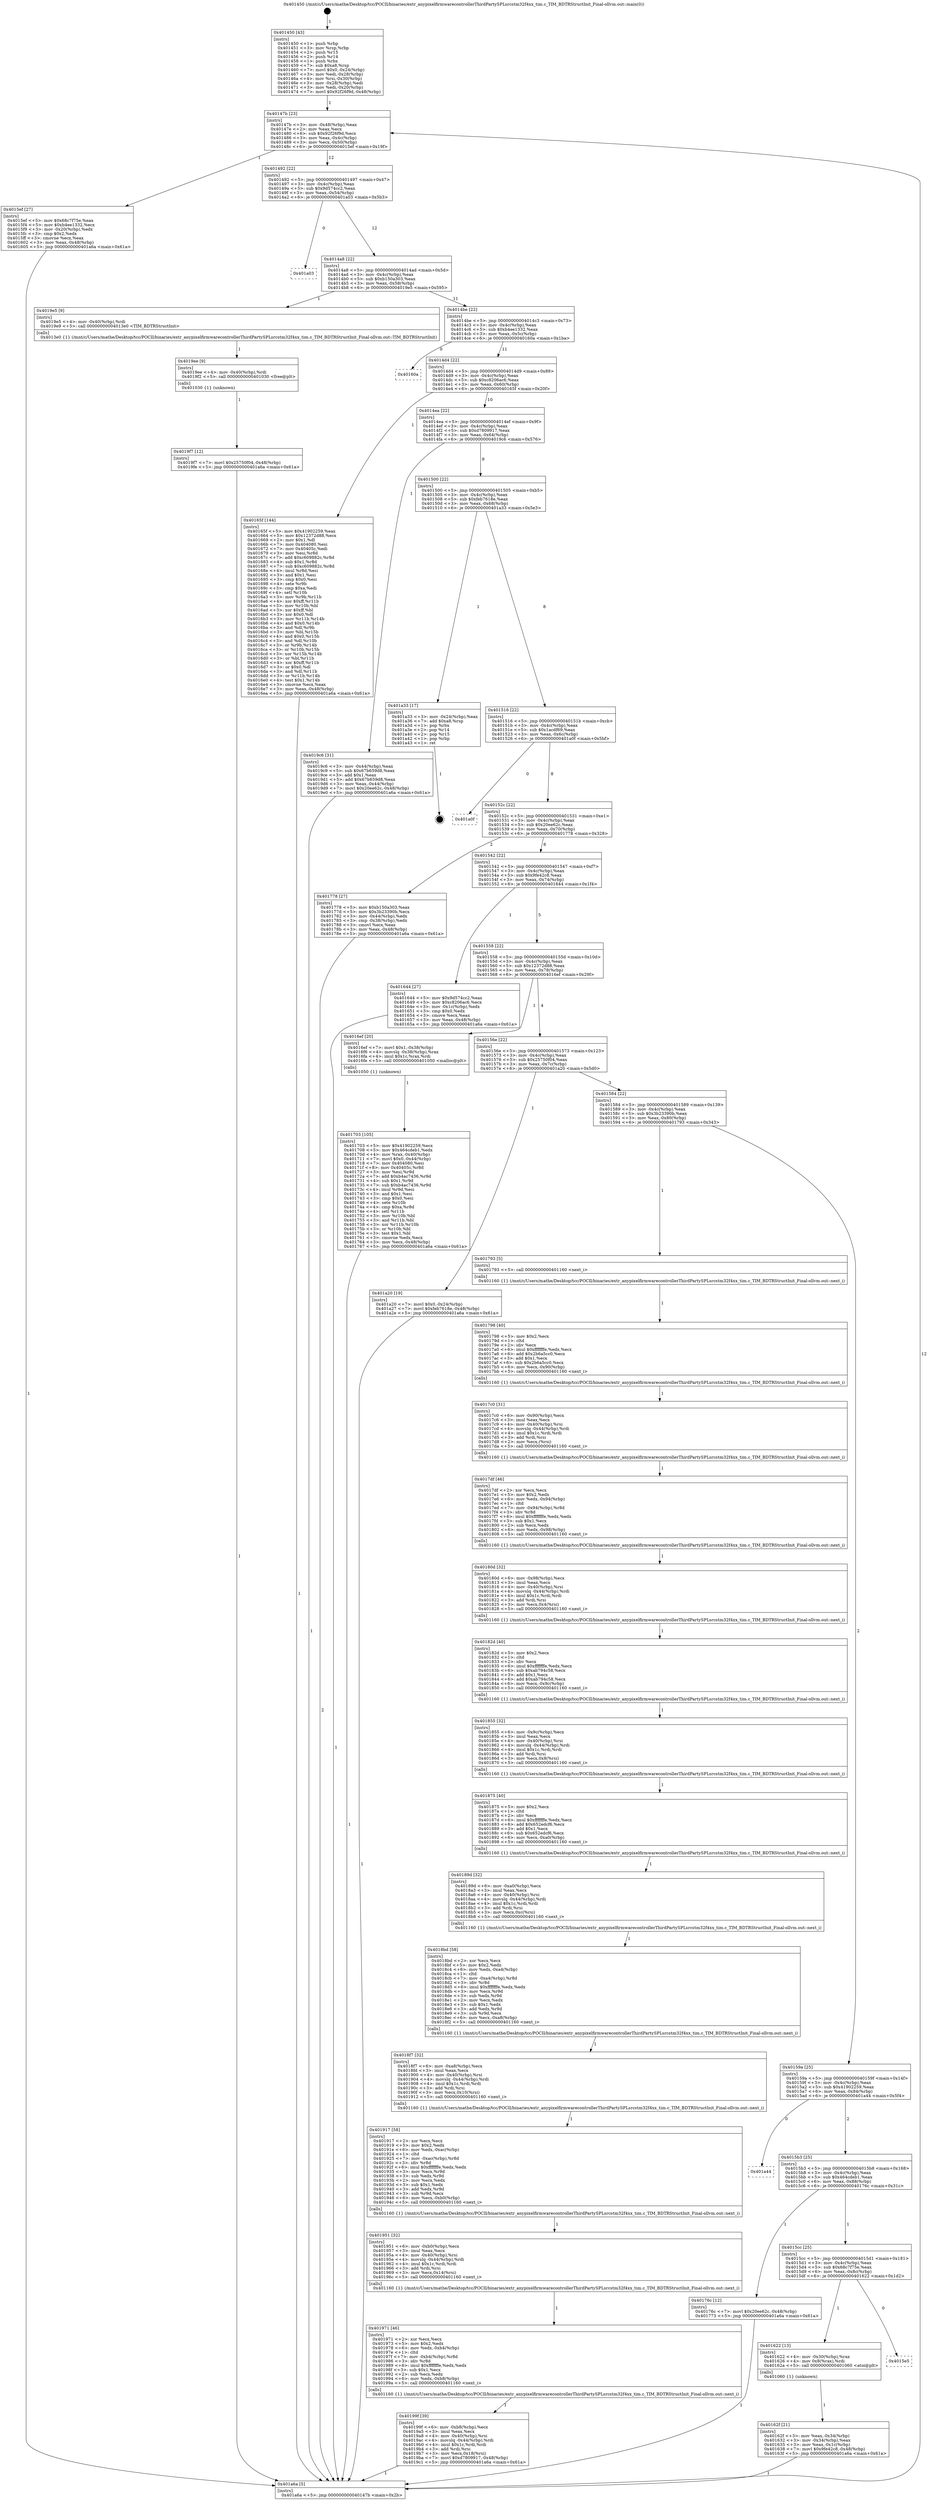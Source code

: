 digraph "0x401450" {
  label = "0x401450 (/mnt/c/Users/mathe/Desktop/tcc/POCII/binaries/extr_anypixelfirmwarecontrollerThirdPartySPLsrcstm32f4xx_tim.c_TIM_BDTRStructInit_Final-ollvm.out::main(0))"
  labelloc = "t"
  node[shape=record]

  Entry [label="",width=0.3,height=0.3,shape=circle,fillcolor=black,style=filled]
  "0x40147b" [label="{
     0x40147b [23]\l
     | [instrs]\l
     &nbsp;&nbsp;0x40147b \<+3\>: mov -0x48(%rbp),%eax\l
     &nbsp;&nbsp;0x40147e \<+2\>: mov %eax,%ecx\l
     &nbsp;&nbsp;0x401480 \<+6\>: sub $0x92f26f9d,%ecx\l
     &nbsp;&nbsp;0x401486 \<+3\>: mov %eax,-0x4c(%rbp)\l
     &nbsp;&nbsp;0x401489 \<+3\>: mov %ecx,-0x50(%rbp)\l
     &nbsp;&nbsp;0x40148c \<+6\>: je 00000000004015ef \<main+0x19f\>\l
  }"]
  "0x4015ef" [label="{
     0x4015ef [27]\l
     | [instrs]\l
     &nbsp;&nbsp;0x4015ef \<+5\>: mov $0x68c7f75e,%eax\l
     &nbsp;&nbsp;0x4015f4 \<+5\>: mov $0xb4ee1332,%ecx\l
     &nbsp;&nbsp;0x4015f9 \<+3\>: mov -0x20(%rbp),%edx\l
     &nbsp;&nbsp;0x4015fc \<+3\>: cmp $0x2,%edx\l
     &nbsp;&nbsp;0x4015ff \<+3\>: cmovne %ecx,%eax\l
     &nbsp;&nbsp;0x401602 \<+3\>: mov %eax,-0x48(%rbp)\l
     &nbsp;&nbsp;0x401605 \<+5\>: jmp 0000000000401a6a \<main+0x61a\>\l
  }"]
  "0x401492" [label="{
     0x401492 [22]\l
     | [instrs]\l
     &nbsp;&nbsp;0x401492 \<+5\>: jmp 0000000000401497 \<main+0x47\>\l
     &nbsp;&nbsp;0x401497 \<+3\>: mov -0x4c(%rbp),%eax\l
     &nbsp;&nbsp;0x40149a \<+5\>: sub $0x9d574cc2,%eax\l
     &nbsp;&nbsp;0x40149f \<+3\>: mov %eax,-0x54(%rbp)\l
     &nbsp;&nbsp;0x4014a2 \<+6\>: je 0000000000401a03 \<main+0x5b3\>\l
  }"]
  "0x401a6a" [label="{
     0x401a6a [5]\l
     | [instrs]\l
     &nbsp;&nbsp;0x401a6a \<+5\>: jmp 000000000040147b \<main+0x2b\>\l
  }"]
  "0x401450" [label="{
     0x401450 [43]\l
     | [instrs]\l
     &nbsp;&nbsp;0x401450 \<+1\>: push %rbp\l
     &nbsp;&nbsp;0x401451 \<+3\>: mov %rsp,%rbp\l
     &nbsp;&nbsp;0x401454 \<+2\>: push %r15\l
     &nbsp;&nbsp;0x401456 \<+2\>: push %r14\l
     &nbsp;&nbsp;0x401458 \<+1\>: push %rbx\l
     &nbsp;&nbsp;0x401459 \<+7\>: sub $0xa8,%rsp\l
     &nbsp;&nbsp;0x401460 \<+7\>: movl $0x0,-0x24(%rbp)\l
     &nbsp;&nbsp;0x401467 \<+3\>: mov %edi,-0x28(%rbp)\l
     &nbsp;&nbsp;0x40146a \<+4\>: mov %rsi,-0x30(%rbp)\l
     &nbsp;&nbsp;0x40146e \<+3\>: mov -0x28(%rbp),%edi\l
     &nbsp;&nbsp;0x401471 \<+3\>: mov %edi,-0x20(%rbp)\l
     &nbsp;&nbsp;0x401474 \<+7\>: movl $0x92f26f9d,-0x48(%rbp)\l
  }"]
  Exit [label="",width=0.3,height=0.3,shape=circle,fillcolor=black,style=filled,peripheries=2]
  "0x401a03" [label="{
     0x401a03\l
  }", style=dashed]
  "0x4014a8" [label="{
     0x4014a8 [22]\l
     | [instrs]\l
     &nbsp;&nbsp;0x4014a8 \<+5\>: jmp 00000000004014ad \<main+0x5d\>\l
     &nbsp;&nbsp;0x4014ad \<+3\>: mov -0x4c(%rbp),%eax\l
     &nbsp;&nbsp;0x4014b0 \<+5\>: sub $0xb150a303,%eax\l
     &nbsp;&nbsp;0x4014b5 \<+3\>: mov %eax,-0x58(%rbp)\l
     &nbsp;&nbsp;0x4014b8 \<+6\>: je 00000000004019e5 \<main+0x595\>\l
  }"]
  "0x4019f7" [label="{
     0x4019f7 [12]\l
     | [instrs]\l
     &nbsp;&nbsp;0x4019f7 \<+7\>: movl $0x25750f04,-0x48(%rbp)\l
     &nbsp;&nbsp;0x4019fe \<+5\>: jmp 0000000000401a6a \<main+0x61a\>\l
  }"]
  "0x4019e5" [label="{
     0x4019e5 [9]\l
     | [instrs]\l
     &nbsp;&nbsp;0x4019e5 \<+4\>: mov -0x40(%rbp),%rdi\l
     &nbsp;&nbsp;0x4019e9 \<+5\>: call 00000000004013e0 \<TIM_BDTRStructInit\>\l
     | [calls]\l
     &nbsp;&nbsp;0x4013e0 \{1\} (/mnt/c/Users/mathe/Desktop/tcc/POCII/binaries/extr_anypixelfirmwarecontrollerThirdPartySPLsrcstm32f4xx_tim.c_TIM_BDTRStructInit_Final-ollvm.out::TIM_BDTRStructInit)\l
  }"]
  "0x4014be" [label="{
     0x4014be [22]\l
     | [instrs]\l
     &nbsp;&nbsp;0x4014be \<+5\>: jmp 00000000004014c3 \<main+0x73\>\l
     &nbsp;&nbsp;0x4014c3 \<+3\>: mov -0x4c(%rbp),%eax\l
     &nbsp;&nbsp;0x4014c6 \<+5\>: sub $0xb4ee1332,%eax\l
     &nbsp;&nbsp;0x4014cb \<+3\>: mov %eax,-0x5c(%rbp)\l
     &nbsp;&nbsp;0x4014ce \<+6\>: je 000000000040160a \<main+0x1ba\>\l
  }"]
  "0x4019ee" [label="{
     0x4019ee [9]\l
     | [instrs]\l
     &nbsp;&nbsp;0x4019ee \<+4\>: mov -0x40(%rbp),%rdi\l
     &nbsp;&nbsp;0x4019f2 \<+5\>: call 0000000000401030 \<free@plt\>\l
     | [calls]\l
     &nbsp;&nbsp;0x401030 \{1\} (unknown)\l
  }"]
  "0x40160a" [label="{
     0x40160a\l
  }", style=dashed]
  "0x4014d4" [label="{
     0x4014d4 [22]\l
     | [instrs]\l
     &nbsp;&nbsp;0x4014d4 \<+5\>: jmp 00000000004014d9 \<main+0x89\>\l
     &nbsp;&nbsp;0x4014d9 \<+3\>: mov -0x4c(%rbp),%eax\l
     &nbsp;&nbsp;0x4014dc \<+5\>: sub $0xc8206ac6,%eax\l
     &nbsp;&nbsp;0x4014e1 \<+3\>: mov %eax,-0x60(%rbp)\l
     &nbsp;&nbsp;0x4014e4 \<+6\>: je 000000000040165f \<main+0x20f\>\l
  }"]
  "0x40199f" [label="{
     0x40199f [39]\l
     | [instrs]\l
     &nbsp;&nbsp;0x40199f \<+6\>: mov -0xb8(%rbp),%ecx\l
     &nbsp;&nbsp;0x4019a5 \<+3\>: imul %eax,%ecx\l
     &nbsp;&nbsp;0x4019a8 \<+4\>: mov -0x40(%rbp),%rsi\l
     &nbsp;&nbsp;0x4019ac \<+4\>: movslq -0x44(%rbp),%rdi\l
     &nbsp;&nbsp;0x4019b0 \<+4\>: imul $0x1c,%rdi,%rdi\l
     &nbsp;&nbsp;0x4019b4 \<+3\>: add %rdi,%rsi\l
     &nbsp;&nbsp;0x4019b7 \<+3\>: mov %ecx,0x18(%rsi)\l
     &nbsp;&nbsp;0x4019ba \<+7\>: movl $0xd7809917,-0x48(%rbp)\l
     &nbsp;&nbsp;0x4019c1 \<+5\>: jmp 0000000000401a6a \<main+0x61a\>\l
  }"]
  "0x40165f" [label="{
     0x40165f [144]\l
     | [instrs]\l
     &nbsp;&nbsp;0x40165f \<+5\>: mov $0x41902259,%eax\l
     &nbsp;&nbsp;0x401664 \<+5\>: mov $0x12372d88,%ecx\l
     &nbsp;&nbsp;0x401669 \<+2\>: mov $0x1,%dl\l
     &nbsp;&nbsp;0x40166b \<+7\>: mov 0x404080,%esi\l
     &nbsp;&nbsp;0x401672 \<+7\>: mov 0x40405c,%edi\l
     &nbsp;&nbsp;0x401679 \<+3\>: mov %esi,%r8d\l
     &nbsp;&nbsp;0x40167c \<+7\>: add $0xc609882c,%r8d\l
     &nbsp;&nbsp;0x401683 \<+4\>: sub $0x1,%r8d\l
     &nbsp;&nbsp;0x401687 \<+7\>: sub $0xc609882c,%r8d\l
     &nbsp;&nbsp;0x40168e \<+4\>: imul %r8d,%esi\l
     &nbsp;&nbsp;0x401692 \<+3\>: and $0x1,%esi\l
     &nbsp;&nbsp;0x401695 \<+3\>: cmp $0x0,%esi\l
     &nbsp;&nbsp;0x401698 \<+4\>: sete %r9b\l
     &nbsp;&nbsp;0x40169c \<+3\>: cmp $0xa,%edi\l
     &nbsp;&nbsp;0x40169f \<+4\>: setl %r10b\l
     &nbsp;&nbsp;0x4016a3 \<+3\>: mov %r9b,%r11b\l
     &nbsp;&nbsp;0x4016a6 \<+4\>: xor $0xff,%r11b\l
     &nbsp;&nbsp;0x4016aa \<+3\>: mov %r10b,%bl\l
     &nbsp;&nbsp;0x4016ad \<+3\>: xor $0xff,%bl\l
     &nbsp;&nbsp;0x4016b0 \<+3\>: xor $0x0,%dl\l
     &nbsp;&nbsp;0x4016b3 \<+3\>: mov %r11b,%r14b\l
     &nbsp;&nbsp;0x4016b6 \<+4\>: and $0x0,%r14b\l
     &nbsp;&nbsp;0x4016ba \<+3\>: and %dl,%r9b\l
     &nbsp;&nbsp;0x4016bd \<+3\>: mov %bl,%r15b\l
     &nbsp;&nbsp;0x4016c0 \<+4\>: and $0x0,%r15b\l
     &nbsp;&nbsp;0x4016c4 \<+3\>: and %dl,%r10b\l
     &nbsp;&nbsp;0x4016c7 \<+3\>: or %r9b,%r14b\l
     &nbsp;&nbsp;0x4016ca \<+3\>: or %r10b,%r15b\l
     &nbsp;&nbsp;0x4016cd \<+3\>: xor %r15b,%r14b\l
     &nbsp;&nbsp;0x4016d0 \<+3\>: or %bl,%r11b\l
     &nbsp;&nbsp;0x4016d3 \<+4\>: xor $0xff,%r11b\l
     &nbsp;&nbsp;0x4016d7 \<+3\>: or $0x0,%dl\l
     &nbsp;&nbsp;0x4016da \<+3\>: and %dl,%r11b\l
     &nbsp;&nbsp;0x4016dd \<+3\>: or %r11b,%r14b\l
     &nbsp;&nbsp;0x4016e0 \<+4\>: test $0x1,%r14b\l
     &nbsp;&nbsp;0x4016e4 \<+3\>: cmovne %ecx,%eax\l
     &nbsp;&nbsp;0x4016e7 \<+3\>: mov %eax,-0x48(%rbp)\l
     &nbsp;&nbsp;0x4016ea \<+5\>: jmp 0000000000401a6a \<main+0x61a\>\l
  }"]
  "0x4014ea" [label="{
     0x4014ea [22]\l
     | [instrs]\l
     &nbsp;&nbsp;0x4014ea \<+5\>: jmp 00000000004014ef \<main+0x9f\>\l
     &nbsp;&nbsp;0x4014ef \<+3\>: mov -0x4c(%rbp),%eax\l
     &nbsp;&nbsp;0x4014f2 \<+5\>: sub $0xd7809917,%eax\l
     &nbsp;&nbsp;0x4014f7 \<+3\>: mov %eax,-0x64(%rbp)\l
     &nbsp;&nbsp;0x4014fa \<+6\>: je 00000000004019c6 \<main+0x576\>\l
  }"]
  "0x401971" [label="{
     0x401971 [46]\l
     | [instrs]\l
     &nbsp;&nbsp;0x401971 \<+2\>: xor %ecx,%ecx\l
     &nbsp;&nbsp;0x401973 \<+5\>: mov $0x2,%edx\l
     &nbsp;&nbsp;0x401978 \<+6\>: mov %edx,-0xb4(%rbp)\l
     &nbsp;&nbsp;0x40197e \<+1\>: cltd\l
     &nbsp;&nbsp;0x40197f \<+7\>: mov -0xb4(%rbp),%r8d\l
     &nbsp;&nbsp;0x401986 \<+3\>: idiv %r8d\l
     &nbsp;&nbsp;0x401989 \<+6\>: imul $0xfffffffe,%edx,%edx\l
     &nbsp;&nbsp;0x40198f \<+3\>: sub $0x1,%ecx\l
     &nbsp;&nbsp;0x401992 \<+2\>: sub %ecx,%edx\l
     &nbsp;&nbsp;0x401994 \<+6\>: mov %edx,-0xb8(%rbp)\l
     &nbsp;&nbsp;0x40199a \<+5\>: call 0000000000401160 \<next_i\>\l
     | [calls]\l
     &nbsp;&nbsp;0x401160 \{1\} (/mnt/c/Users/mathe/Desktop/tcc/POCII/binaries/extr_anypixelfirmwarecontrollerThirdPartySPLsrcstm32f4xx_tim.c_TIM_BDTRStructInit_Final-ollvm.out::next_i)\l
  }"]
  "0x4019c6" [label="{
     0x4019c6 [31]\l
     | [instrs]\l
     &nbsp;&nbsp;0x4019c6 \<+3\>: mov -0x44(%rbp),%eax\l
     &nbsp;&nbsp;0x4019c9 \<+5\>: sub $0x67b659d8,%eax\l
     &nbsp;&nbsp;0x4019ce \<+3\>: add $0x1,%eax\l
     &nbsp;&nbsp;0x4019d1 \<+5\>: add $0x67b659d8,%eax\l
     &nbsp;&nbsp;0x4019d6 \<+3\>: mov %eax,-0x44(%rbp)\l
     &nbsp;&nbsp;0x4019d9 \<+7\>: movl $0x20ee62c,-0x48(%rbp)\l
     &nbsp;&nbsp;0x4019e0 \<+5\>: jmp 0000000000401a6a \<main+0x61a\>\l
  }"]
  "0x401500" [label="{
     0x401500 [22]\l
     | [instrs]\l
     &nbsp;&nbsp;0x401500 \<+5\>: jmp 0000000000401505 \<main+0xb5\>\l
     &nbsp;&nbsp;0x401505 \<+3\>: mov -0x4c(%rbp),%eax\l
     &nbsp;&nbsp;0x401508 \<+5\>: sub $0xfeb7618e,%eax\l
     &nbsp;&nbsp;0x40150d \<+3\>: mov %eax,-0x68(%rbp)\l
     &nbsp;&nbsp;0x401510 \<+6\>: je 0000000000401a33 \<main+0x5e3\>\l
  }"]
  "0x401951" [label="{
     0x401951 [32]\l
     | [instrs]\l
     &nbsp;&nbsp;0x401951 \<+6\>: mov -0xb0(%rbp),%ecx\l
     &nbsp;&nbsp;0x401957 \<+3\>: imul %eax,%ecx\l
     &nbsp;&nbsp;0x40195a \<+4\>: mov -0x40(%rbp),%rsi\l
     &nbsp;&nbsp;0x40195e \<+4\>: movslq -0x44(%rbp),%rdi\l
     &nbsp;&nbsp;0x401962 \<+4\>: imul $0x1c,%rdi,%rdi\l
     &nbsp;&nbsp;0x401966 \<+3\>: add %rdi,%rsi\l
     &nbsp;&nbsp;0x401969 \<+3\>: mov %ecx,0x14(%rsi)\l
     &nbsp;&nbsp;0x40196c \<+5\>: call 0000000000401160 \<next_i\>\l
     | [calls]\l
     &nbsp;&nbsp;0x401160 \{1\} (/mnt/c/Users/mathe/Desktop/tcc/POCII/binaries/extr_anypixelfirmwarecontrollerThirdPartySPLsrcstm32f4xx_tim.c_TIM_BDTRStructInit_Final-ollvm.out::next_i)\l
  }"]
  "0x401a33" [label="{
     0x401a33 [17]\l
     | [instrs]\l
     &nbsp;&nbsp;0x401a33 \<+3\>: mov -0x24(%rbp),%eax\l
     &nbsp;&nbsp;0x401a36 \<+7\>: add $0xa8,%rsp\l
     &nbsp;&nbsp;0x401a3d \<+1\>: pop %rbx\l
     &nbsp;&nbsp;0x401a3e \<+2\>: pop %r14\l
     &nbsp;&nbsp;0x401a40 \<+2\>: pop %r15\l
     &nbsp;&nbsp;0x401a42 \<+1\>: pop %rbp\l
     &nbsp;&nbsp;0x401a43 \<+1\>: ret\l
  }"]
  "0x401516" [label="{
     0x401516 [22]\l
     | [instrs]\l
     &nbsp;&nbsp;0x401516 \<+5\>: jmp 000000000040151b \<main+0xcb\>\l
     &nbsp;&nbsp;0x40151b \<+3\>: mov -0x4c(%rbp),%eax\l
     &nbsp;&nbsp;0x40151e \<+5\>: sub $0x1acdf69,%eax\l
     &nbsp;&nbsp;0x401523 \<+3\>: mov %eax,-0x6c(%rbp)\l
     &nbsp;&nbsp;0x401526 \<+6\>: je 0000000000401a0f \<main+0x5bf\>\l
  }"]
  "0x401917" [label="{
     0x401917 [58]\l
     | [instrs]\l
     &nbsp;&nbsp;0x401917 \<+2\>: xor %ecx,%ecx\l
     &nbsp;&nbsp;0x401919 \<+5\>: mov $0x2,%edx\l
     &nbsp;&nbsp;0x40191e \<+6\>: mov %edx,-0xac(%rbp)\l
     &nbsp;&nbsp;0x401924 \<+1\>: cltd\l
     &nbsp;&nbsp;0x401925 \<+7\>: mov -0xac(%rbp),%r8d\l
     &nbsp;&nbsp;0x40192c \<+3\>: idiv %r8d\l
     &nbsp;&nbsp;0x40192f \<+6\>: imul $0xfffffffe,%edx,%edx\l
     &nbsp;&nbsp;0x401935 \<+3\>: mov %ecx,%r9d\l
     &nbsp;&nbsp;0x401938 \<+3\>: sub %edx,%r9d\l
     &nbsp;&nbsp;0x40193b \<+2\>: mov %ecx,%edx\l
     &nbsp;&nbsp;0x40193d \<+3\>: sub $0x1,%edx\l
     &nbsp;&nbsp;0x401940 \<+3\>: add %edx,%r9d\l
     &nbsp;&nbsp;0x401943 \<+3\>: sub %r9d,%ecx\l
     &nbsp;&nbsp;0x401946 \<+6\>: mov %ecx,-0xb0(%rbp)\l
     &nbsp;&nbsp;0x40194c \<+5\>: call 0000000000401160 \<next_i\>\l
     | [calls]\l
     &nbsp;&nbsp;0x401160 \{1\} (/mnt/c/Users/mathe/Desktop/tcc/POCII/binaries/extr_anypixelfirmwarecontrollerThirdPartySPLsrcstm32f4xx_tim.c_TIM_BDTRStructInit_Final-ollvm.out::next_i)\l
  }"]
  "0x401a0f" [label="{
     0x401a0f\l
  }", style=dashed]
  "0x40152c" [label="{
     0x40152c [22]\l
     | [instrs]\l
     &nbsp;&nbsp;0x40152c \<+5\>: jmp 0000000000401531 \<main+0xe1\>\l
     &nbsp;&nbsp;0x401531 \<+3\>: mov -0x4c(%rbp),%eax\l
     &nbsp;&nbsp;0x401534 \<+5\>: sub $0x20ee62c,%eax\l
     &nbsp;&nbsp;0x401539 \<+3\>: mov %eax,-0x70(%rbp)\l
     &nbsp;&nbsp;0x40153c \<+6\>: je 0000000000401778 \<main+0x328\>\l
  }"]
  "0x4018f7" [label="{
     0x4018f7 [32]\l
     | [instrs]\l
     &nbsp;&nbsp;0x4018f7 \<+6\>: mov -0xa8(%rbp),%ecx\l
     &nbsp;&nbsp;0x4018fd \<+3\>: imul %eax,%ecx\l
     &nbsp;&nbsp;0x401900 \<+4\>: mov -0x40(%rbp),%rsi\l
     &nbsp;&nbsp;0x401904 \<+4\>: movslq -0x44(%rbp),%rdi\l
     &nbsp;&nbsp;0x401908 \<+4\>: imul $0x1c,%rdi,%rdi\l
     &nbsp;&nbsp;0x40190c \<+3\>: add %rdi,%rsi\l
     &nbsp;&nbsp;0x40190f \<+3\>: mov %ecx,0x10(%rsi)\l
     &nbsp;&nbsp;0x401912 \<+5\>: call 0000000000401160 \<next_i\>\l
     | [calls]\l
     &nbsp;&nbsp;0x401160 \{1\} (/mnt/c/Users/mathe/Desktop/tcc/POCII/binaries/extr_anypixelfirmwarecontrollerThirdPartySPLsrcstm32f4xx_tim.c_TIM_BDTRStructInit_Final-ollvm.out::next_i)\l
  }"]
  "0x401778" [label="{
     0x401778 [27]\l
     | [instrs]\l
     &nbsp;&nbsp;0x401778 \<+5\>: mov $0xb150a303,%eax\l
     &nbsp;&nbsp;0x40177d \<+5\>: mov $0x3b23390b,%ecx\l
     &nbsp;&nbsp;0x401782 \<+3\>: mov -0x44(%rbp),%edx\l
     &nbsp;&nbsp;0x401785 \<+3\>: cmp -0x38(%rbp),%edx\l
     &nbsp;&nbsp;0x401788 \<+3\>: cmovl %ecx,%eax\l
     &nbsp;&nbsp;0x40178b \<+3\>: mov %eax,-0x48(%rbp)\l
     &nbsp;&nbsp;0x40178e \<+5\>: jmp 0000000000401a6a \<main+0x61a\>\l
  }"]
  "0x401542" [label="{
     0x401542 [22]\l
     | [instrs]\l
     &nbsp;&nbsp;0x401542 \<+5\>: jmp 0000000000401547 \<main+0xf7\>\l
     &nbsp;&nbsp;0x401547 \<+3\>: mov -0x4c(%rbp),%eax\l
     &nbsp;&nbsp;0x40154a \<+5\>: sub $0x9fe42c8,%eax\l
     &nbsp;&nbsp;0x40154f \<+3\>: mov %eax,-0x74(%rbp)\l
     &nbsp;&nbsp;0x401552 \<+6\>: je 0000000000401644 \<main+0x1f4\>\l
  }"]
  "0x4018bd" [label="{
     0x4018bd [58]\l
     | [instrs]\l
     &nbsp;&nbsp;0x4018bd \<+2\>: xor %ecx,%ecx\l
     &nbsp;&nbsp;0x4018bf \<+5\>: mov $0x2,%edx\l
     &nbsp;&nbsp;0x4018c4 \<+6\>: mov %edx,-0xa4(%rbp)\l
     &nbsp;&nbsp;0x4018ca \<+1\>: cltd\l
     &nbsp;&nbsp;0x4018cb \<+7\>: mov -0xa4(%rbp),%r8d\l
     &nbsp;&nbsp;0x4018d2 \<+3\>: idiv %r8d\l
     &nbsp;&nbsp;0x4018d5 \<+6\>: imul $0xfffffffe,%edx,%edx\l
     &nbsp;&nbsp;0x4018db \<+3\>: mov %ecx,%r9d\l
     &nbsp;&nbsp;0x4018de \<+3\>: sub %edx,%r9d\l
     &nbsp;&nbsp;0x4018e1 \<+2\>: mov %ecx,%edx\l
     &nbsp;&nbsp;0x4018e3 \<+3\>: sub $0x1,%edx\l
     &nbsp;&nbsp;0x4018e6 \<+3\>: add %edx,%r9d\l
     &nbsp;&nbsp;0x4018e9 \<+3\>: sub %r9d,%ecx\l
     &nbsp;&nbsp;0x4018ec \<+6\>: mov %ecx,-0xa8(%rbp)\l
     &nbsp;&nbsp;0x4018f2 \<+5\>: call 0000000000401160 \<next_i\>\l
     | [calls]\l
     &nbsp;&nbsp;0x401160 \{1\} (/mnt/c/Users/mathe/Desktop/tcc/POCII/binaries/extr_anypixelfirmwarecontrollerThirdPartySPLsrcstm32f4xx_tim.c_TIM_BDTRStructInit_Final-ollvm.out::next_i)\l
  }"]
  "0x401644" [label="{
     0x401644 [27]\l
     | [instrs]\l
     &nbsp;&nbsp;0x401644 \<+5\>: mov $0x9d574cc2,%eax\l
     &nbsp;&nbsp;0x401649 \<+5\>: mov $0xc8206ac6,%ecx\l
     &nbsp;&nbsp;0x40164e \<+3\>: mov -0x1c(%rbp),%edx\l
     &nbsp;&nbsp;0x401651 \<+3\>: cmp $0x0,%edx\l
     &nbsp;&nbsp;0x401654 \<+3\>: cmove %ecx,%eax\l
     &nbsp;&nbsp;0x401657 \<+3\>: mov %eax,-0x48(%rbp)\l
     &nbsp;&nbsp;0x40165a \<+5\>: jmp 0000000000401a6a \<main+0x61a\>\l
  }"]
  "0x401558" [label="{
     0x401558 [22]\l
     | [instrs]\l
     &nbsp;&nbsp;0x401558 \<+5\>: jmp 000000000040155d \<main+0x10d\>\l
     &nbsp;&nbsp;0x40155d \<+3\>: mov -0x4c(%rbp),%eax\l
     &nbsp;&nbsp;0x401560 \<+5\>: sub $0x12372d88,%eax\l
     &nbsp;&nbsp;0x401565 \<+3\>: mov %eax,-0x78(%rbp)\l
     &nbsp;&nbsp;0x401568 \<+6\>: je 00000000004016ef \<main+0x29f\>\l
  }"]
  "0x40189d" [label="{
     0x40189d [32]\l
     | [instrs]\l
     &nbsp;&nbsp;0x40189d \<+6\>: mov -0xa0(%rbp),%ecx\l
     &nbsp;&nbsp;0x4018a3 \<+3\>: imul %eax,%ecx\l
     &nbsp;&nbsp;0x4018a6 \<+4\>: mov -0x40(%rbp),%rsi\l
     &nbsp;&nbsp;0x4018aa \<+4\>: movslq -0x44(%rbp),%rdi\l
     &nbsp;&nbsp;0x4018ae \<+4\>: imul $0x1c,%rdi,%rdi\l
     &nbsp;&nbsp;0x4018b2 \<+3\>: add %rdi,%rsi\l
     &nbsp;&nbsp;0x4018b5 \<+3\>: mov %ecx,0xc(%rsi)\l
     &nbsp;&nbsp;0x4018b8 \<+5\>: call 0000000000401160 \<next_i\>\l
     | [calls]\l
     &nbsp;&nbsp;0x401160 \{1\} (/mnt/c/Users/mathe/Desktop/tcc/POCII/binaries/extr_anypixelfirmwarecontrollerThirdPartySPLsrcstm32f4xx_tim.c_TIM_BDTRStructInit_Final-ollvm.out::next_i)\l
  }"]
  "0x4016ef" [label="{
     0x4016ef [20]\l
     | [instrs]\l
     &nbsp;&nbsp;0x4016ef \<+7\>: movl $0x1,-0x38(%rbp)\l
     &nbsp;&nbsp;0x4016f6 \<+4\>: movslq -0x38(%rbp),%rax\l
     &nbsp;&nbsp;0x4016fa \<+4\>: imul $0x1c,%rax,%rdi\l
     &nbsp;&nbsp;0x4016fe \<+5\>: call 0000000000401050 \<malloc@plt\>\l
     | [calls]\l
     &nbsp;&nbsp;0x401050 \{1\} (unknown)\l
  }"]
  "0x40156e" [label="{
     0x40156e [22]\l
     | [instrs]\l
     &nbsp;&nbsp;0x40156e \<+5\>: jmp 0000000000401573 \<main+0x123\>\l
     &nbsp;&nbsp;0x401573 \<+3\>: mov -0x4c(%rbp),%eax\l
     &nbsp;&nbsp;0x401576 \<+5\>: sub $0x25750f04,%eax\l
     &nbsp;&nbsp;0x40157b \<+3\>: mov %eax,-0x7c(%rbp)\l
     &nbsp;&nbsp;0x40157e \<+6\>: je 0000000000401a20 \<main+0x5d0\>\l
  }"]
  "0x401875" [label="{
     0x401875 [40]\l
     | [instrs]\l
     &nbsp;&nbsp;0x401875 \<+5\>: mov $0x2,%ecx\l
     &nbsp;&nbsp;0x40187a \<+1\>: cltd\l
     &nbsp;&nbsp;0x40187b \<+2\>: idiv %ecx\l
     &nbsp;&nbsp;0x40187d \<+6\>: imul $0xfffffffe,%edx,%ecx\l
     &nbsp;&nbsp;0x401883 \<+6\>: add $0x652edcf6,%ecx\l
     &nbsp;&nbsp;0x401889 \<+3\>: add $0x1,%ecx\l
     &nbsp;&nbsp;0x40188c \<+6\>: sub $0x652edcf6,%ecx\l
     &nbsp;&nbsp;0x401892 \<+6\>: mov %ecx,-0xa0(%rbp)\l
     &nbsp;&nbsp;0x401898 \<+5\>: call 0000000000401160 \<next_i\>\l
     | [calls]\l
     &nbsp;&nbsp;0x401160 \{1\} (/mnt/c/Users/mathe/Desktop/tcc/POCII/binaries/extr_anypixelfirmwarecontrollerThirdPartySPLsrcstm32f4xx_tim.c_TIM_BDTRStructInit_Final-ollvm.out::next_i)\l
  }"]
  "0x401a20" [label="{
     0x401a20 [19]\l
     | [instrs]\l
     &nbsp;&nbsp;0x401a20 \<+7\>: movl $0x0,-0x24(%rbp)\l
     &nbsp;&nbsp;0x401a27 \<+7\>: movl $0xfeb7618e,-0x48(%rbp)\l
     &nbsp;&nbsp;0x401a2e \<+5\>: jmp 0000000000401a6a \<main+0x61a\>\l
  }"]
  "0x401584" [label="{
     0x401584 [22]\l
     | [instrs]\l
     &nbsp;&nbsp;0x401584 \<+5\>: jmp 0000000000401589 \<main+0x139\>\l
     &nbsp;&nbsp;0x401589 \<+3\>: mov -0x4c(%rbp),%eax\l
     &nbsp;&nbsp;0x40158c \<+5\>: sub $0x3b23390b,%eax\l
     &nbsp;&nbsp;0x401591 \<+3\>: mov %eax,-0x80(%rbp)\l
     &nbsp;&nbsp;0x401594 \<+6\>: je 0000000000401793 \<main+0x343\>\l
  }"]
  "0x401855" [label="{
     0x401855 [32]\l
     | [instrs]\l
     &nbsp;&nbsp;0x401855 \<+6\>: mov -0x9c(%rbp),%ecx\l
     &nbsp;&nbsp;0x40185b \<+3\>: imul %eax,%ecx\l
     &nbsp;&nbsp;0x40185e \<+4\>: mov -0x40(%rbp),%rsi\l
     &nbsp;&nbsp;0x401862 \<+4\>: movslq -0x44(%rbp),%rdi\l
     &nbsp;&nbsp;0x401866 \<+4\>: imul $0x1c,%rdi,%rdi\l
     &nbsp;&nbsp;0x40186a \<+3\>: add %rdi,%rsi\l
     &nbsp;&nbsp;0x40186d \<+3\>: mov %ecx,0x8(%rsi)\l
     &nbsp;&nbsp;0x401870 \<+5\>: call 0000000000401160 \<next_i\>\l
     | [calls]\l
     &nbsp;&nbsp;0x401160 \{1\} (/mnt/c/Users/mathe/Desktop/tcc/POCII/binaries/extr_anypixelfirmwarecontrollerThirdPartySPLsrcstm32f4xx_tim.c_TIM_BDTRStructInit_Final-ollvm.out::next_i)\l
  }"]
  "0x401793" [label="{
     0x401793 [5]\l
     | [instrs]\l
     &nbsp;&nbsp;0x401793 \<+5\>: call 0000000000401160 \<next_i\>\l
     | [calls]\l
     &nbsp;&nbsp;0x401160 \{1\} (/mnt/c/Users/mathe/Desktop/tcc/POCII/binaries/extr_anypixelfirmwarecontrollerThirdPartySPLsrcstm32f4xx_tim.c_TIM_BDTRStructInit_Final-ollvm.out::next_i)\l
  }"]
  "0x40159a" [label="{
     0x40159a [25]\l
     | [instrs]\l
     &nbsp;&nbsp;0x40159a \<+5\>: jmp 000000000040159f \<main+0x14f\>\l
     &nbsp;&nbsp;0x40159f \<+3\>: mov -0x4c(%rbp),%eax\l
     &nbsp;&nbsp;0x4015a2 \<+5\>: sub $0x41902259,%eax\l
     &nbsp;&nbsp;0x4015a7 \<+6\>: mov %eax,-0x84(%rbp)\l
     &nbsp;&nbsp;0x4015ad \<+6\>: je 0000000000401a44 \<main+0x5f4\>\l
  }"]
  "0x40182d" [label="{
     0x40182d [40]\l
     | [instrs]\l
     &nbsp;&nbsp;0x40182d \<+5\>: mov $0x2,%ecx\l
     &nbsp;&nbsp;0x401832 \<+1\>: cltd\l
     &nbsp;&nbsp;0x401833 \<+2\>: idiv %ecx\l
     &nbsp;&nbsp;0x401835 \<+6\>: imul $0xfffffffe,%edx,%ecx\l
     &nbsp;&nbsp;0x40183b \<+6\>: sub $0xab794c58,%ecx\l
     &nbsp;&nbsp;0x401841 \<+3\>: add $0x1,%ecx\l
     &nbsp;&nbsp;0x401844 \<+6\>: add $0xab794c58,%ecx\l
     &nbsp;&nbsp;0x40184a \<+6\>: mov %ecx,-0x9c(%rbp)\l
     &nbsp;&nbsp;0x401850 \<+5\>: call 0000000000401160 \<next_i\>\l
     | [calls]\l
     &nbsp;&nbsp;0x401160 \{1\} (/mnt/c/Users/mathe/Desktop/tcc/POCII/binaries/extr_anypixelfirmwarecontrollerThirdPartySPLsrcstm32f4xx_tim.c_TIM_BDTRStructInit_Final-ollvm.out::next_i)\l
  }"]
  "0x401a44" [label="{
     0x401a44\l
  }", style=dashed]
  "0x4015b3" [label="{
     0x4015b3 [25]\l
     | [instrs]\l
     &nbsp;&nbsp;0x4015b3 \<+5\>: jmp 00000000004015b8 \<main+0x168\>\l
     &nbsp;&nbsp;0x4015b8 \<+3\>: mov -0x4c(%rbp),%eax\l
     &nbsp;&nbsp;0x4015bb \<+5\>: sub $0x464cdeb1,%eax\l
     &nbsp;&nbsp;0x4015c0 \<+6\>: mov %eax,-0x88(%rbp)\l
     &nbsp;&nbsp;0x4015c6 \<+6\>: je 000000000040176c \<main+0x31c\>\l
  }"]
  "0x40180d" [label="{
     0x40180d [32]\l
     | [instrs]\l
     &nbsp;&nbsp;0x40180d \<+6\>: mov -0x98(%rbp),%ecx\l
     &nbsp;&nbsp;0x401813 \<+3\>: imul %eax,%ecx\l
     &nbsp;&nbsp;0x401816 \<+4\>: mov -0x40(%rbp),%rsi\l
     &nbsp;&nbsp;0x40181a \<+4\>: movslq -0x44(%rbp),%rdi\l
     &nbsp;&nbsp;0x40181e \<+4\>: imul $0x1c,%rdi,%rdi\l
     &nbsp;&nbsp;0x401822 \<+3\>: add %rdi,%rsi\l
     &nbsp;&nbsp;0x401825 \<+3\>: mov %ecx,0x4(%rsi)\l
     &nbsp;&nbsp;0x401828 \<+5\>: call 0000000000401160 \<next_i\>\l
     | [calls]\l
     &nbsp;&nbsp;0x401160 \{1\} (/mnt/c/Users/mathe/Desktop/tcc/POCII/binaries/extr_anypixelfirmwarecontrollerThirdPartySPLsrcstm32f4xx_tim.c_TIM_BDTRStructInit_Final-ollvm.out::next_i)\l
  }"]
  "0x40176c" [label="{
     0x40176c [12]\l
     | [instrs]\l
     &nbsp;&nbsp;0x40176c \<+7\>: movl $0x20ee62c,-0x48(%rbp)\l
     &nbsp;&nbsp;0x401773 \<+5\>: jmp 0000000000401a6a \<main+0x61a\>\l
  }"]
  "0x4015cc" [label="{
     0x4015cc [25]\l
     | [instrs]\l
     &nbsp;&nbsp;0x4015cc \<+5\>: jmp 00000000004015d1 \<main+0x181\>\l
     &nbsp;&nbsp;0x4015d1 \<+3\>: mov -0x4c(%rbp),%eax\l
     &nbsp;&nbsp;0x4015d4 \<+5\>: sub $0x68c7f75e,%eax\l
     &nbsp;&nbsp;0x4015d9 \<+6\>: mov %eax,-0x8c(%rbp)\l
     &nbsp;&nbsp;0x4015df \<+6\>: je 0000000000401622 \<main+0x1d2\>\l
  }"]
  "0x4017df" [label="{
     0x4017df [46]\l
     | [instrs]\l
     &nbsp;&nbsp;0x4017df \<+2\>: xor %ecx,%ecx\l
     &nbsp;&nbsp;0x4017e1 \<+5\>: mov $0x2,%edx\l
     &nbsp;&nbsp;0x4017e6 \<+6\>: mov %edx,-0x94(%rbp)\l
     &nbsp;&nbsp;0x4017ec \<+1\>: cltd\l
     &nbsp;&nbsp;0x4017ed \<+7\>: mov -0x94(%rbp),%r8d\l
     &nbsp;&nbsp;0x4017f4 \<+3\>: idiv %r8d\l
     &nbsp;&nbsp;0x4017f7 \<+6\>: imul $0xfffffffe,%edx,%edx\l
     &nbsp;&nbsp;0x4017fd \<+3\>: sub $0x1,%ecx\l
     &nbsp;&nbsp;0x401800 \<+2\>: sub %ecx,%edx\l
     &nbsp;&nbsp;0x401802 \<+6\>: mov %edx,-0x98(%rbp)\l
     &nbsp;&nbsp;0x401808 \<+5\>: call 0000000000401160 \<next_i\>\l
     | [calls]\l
     &nbsp;&nbsp;0x401160 \{1\} (/mnt/c/Users/mathe/Desktop/tcc/POCII/binaries/extr_anypixelfirmwarecontrollerThirdPartySPLsrcstm32f4xx_tim.c_TIM_BDTRStructInit_Final-ollvm.out::next_i)\l
  }"]
  "0x401622" [label="{
     0x401622 [13]\l
     | [instrs]\l
     &nbsp;&nbsp;0x401622 \<+4\>: mov -0x30(%rbp),%rax\l
     &nbsp;&nbsp;0x401626 \<+4\>: mov 0x8(%rax),%rdi\l
     &nbsp;&nbsp;0x40162a \<+5\>: call 0000000000401060 \<atoi@plt\>\l
     | [calls]\l
     &nbsp;&nbsp;0x401060 \{1\} (unknown)\l
  }"]
  "0x4015e5" [label="{
     0x4015e5\l
  }", style=dashed]
  "0x40162f" [label="{
     0x40162f [21]\l
     | [instrs]\l
     &nbsp;&nbsp;0x40162f \<+3\>: mov %eax,-0x34(%rbp)\l
     &nbsp;&nbsp;0x401632 \<+3\>: mov -0x34(%rbp),%eax\l
     &nbsp;&nbsp;0x401635 \<+3\>: mov %eax,-0x1c(%rbp)\l
     &nbsp;&nbsp;0x401638 \<+7\>: movl $0x9fe42c8,-0x48(%rbp)\l
     &nbsp;&nbsp;0x40163f \<+5\>: jmp 0000000000401a6a \<main+0x61a\>\l
  }"]
  "0x401703" [label="{
     0x401703 [105]\l
     | [instrs]\l
     &nbsp;&nbsp;0x401703 \<+5\>: mov $0x41902259,%ecx\l
     &nbsp;&nbsp;0x401708 \<+5\>: mov $0x464cdeb1,%edx\l
     &nbsp;&nbsp;0x40170d \<+4\>: mov %rax,-0x40(%rbp)\l
     &nbsp;&nbsp;0x401711 \<+7\>: movl $0x0,-0x44(%rbp)\l
     &nbsp;&nbsp;0x401718 \<+7\>: mov 0x404080,%esi\l
     &nbsp;&nbsp;0x40171f \<+8\>: mov 0x40405c,%r8d\l
     &nbsp;&nbsp;0x401727 \<+3\>: mov %esi,%r9d\l
     &nbsp;&nbsp;0x40172a \<+7\>: add $0xb4ac7436,%r9d\l
     &nbsp;&nbsp;0x401731 \<+4\>: sub $0x1,%r9d\l
     &nbsp;&nbsp;0x401735 \<+7\>: sub $0xb4ac7436,%r9d\l
     &nbsp;&nbsp;0x40173c \<+4\>: imul %r9d,%esi\l
     &nbsp;&nbsp;0x401740 \<+3\>: and $0x1,%esi\l
     &nbsp;&nbsp;0x401743 \<+3\>: cmp $0x0,%esi\l
     &nbsp;&nbsp;0x401746 \<+4\>: sete %r10b\l
     &nbsp;&nbsp;0x40174a \<+4\>: cmp $0xa,%r8d\l
     &nbsp;&nbsp;0x40174e \<+4\>: setl %r11b\l
     &nbsp;&nbsp;0x401752 \<+3\>: mov %r10b,%bl\l
     &nbsp;&nbsp;0x401755 \<+3\>: and %r11b,%bl\l
     &nbsp;&nbsp;0x401758 \<+3\>: xor %r11b,%r10b\l
     &nbsp;&nbsp;0x40175b \<+3\>: or %r10b,%bl\l
     &nbsp;&nbsp;0x40175e \<+3\>: test $0x1,%bl\l
     &nbsp;&nbsp;0x401761 \<+3\>: cmovne %edx,%ecx\l
     &nbsp;&nbsp;0x401764 \<+3\>: mov %ecx,-0x48(%rbp)\l
     &nbsp;&nbsp;0x401767 \<+5\>: jmp 0000000000401a6a \<main+0x61a\>\l
  }"]
  "0x401798" [label="{
     0x401798 [40]\l
     | [instrs]\l
     &nbsp;&nbsp;0x401798 \<+5\>: mov $0x2,%ecx\l
     &nbsp;&nbsp;0x40179d \<+1\>: cltd\l
     &nbsp;&nbsp;0x40179e \<+2\>: idiv %ecx\l
     &nbsp;&nbsp;0x4017a0 \<+6\>: imul $0xfffffffe,%edx,%ecx\l
     &nbsp;&nbsp;0x4017a6 \<+6\>: add $0x2b6a5cc0,%ecx\l
     &nbsp;&nbsp;0x4017ac \<+3\>: add $0x1,%ecx\l
     &nbsp;&nbsp;0x4017af \<+6\>: sub $0x2b6a5cc0,%ecx\l
     &nbsp;&nbsp;0x4017b5 \<+6\>: mov %ecx,-0x90(%rbp)\l
     &nbsp;&nbsp;0x4017bb \<+5\>: call 0000000000401160 \<next_i\>\l
     | [calls]\l
     &nbsp;&nbsp;0x401160 \{1\} (/mnt/c/Users/mathe/Desktop/tcc/POCII/binaries/extr_anypixelfirmwarecontrollerThirdPartySPLsrcstm32f4xx_tim.c_TIM_BDTRStructInit_Final-ollvm.out::next_i)\l
  }"]
  "0x4017c0" [label="{
     0x4017c0 [31]\l
     | [instrs]\l
     &nbsp;&nbsp;0x4017c0 \<+6\>: mov -0x90(%rbp),%ecx\l
     &nbsp;&nbsp;0x4017c6 \<+3\>: imul %eax,%ecx\l
     &nbsp;&nbsp;0x4017c9 \<+4\>: mov -0x40(%rbp),%rsi\l
     &nbsp;&nbsp;0x4017cd \<+4\>: movslq -0x44(%rbp),%rdi\l
     &nbsp;&nbsp;0x4017d1 \<+4\>: imul $0x1c,%rdi,%rdi\l
     &nbsp;&nbsp;0x4017d5 \<+3\>: add %rdi,%rsi\l
     &nbsp;&nbsp;0x4017d8 \<+2\>: mov %ecx,(%rsi)\l
     &nbsp;&nbsp;0x4017da \<+5\>: call 0000000000401160 \<next_i\>\l
     | [calls]\l
     &nbsp;&nbsp;0x401160 \{1\} (/mnt/c/Users/mathe/Desktop/tcc/POCII/binaries/extr_anypixelfirmwarecontrollerThirdPartySPLsrcstm32f4xx_tim.c_TIM_BDTRStructInit_Final-ollvm.out::next_i)\l
  }"]
  Entry -> "0x401450" [label=" 1"]
  "0x40147b" -> "0x4015ef" [label=" 1"]
  "0x40147b" -> "0x401492" [label=" 12"]
  "0x4015ef" -> "0x401a6a" [label=" 1"]
  "0x401450" -> "0x40147b" [label=" 1"]
  "0x401a6a" -> "0x40147b" [label=" 12"]
  "0x401a33" -> Exit [label=" 1"]
  "0x401492" -> "0x401a03" [label=" 0"]
  "0x401492" -> "0x4014a8" [label=" 12"]
  "0x401a20" -> "0x401a6a" [label=" 1"]
  "0x4014a8" -> "0x4019e5" [label=" 1"]
  "0x4014a8" -> "0x4014be" [label=" 11"]
  "0x4019f7" -> "0x401a6a" [label=" 1"]
  "0x4014be" -> "0x40160a" [label=" 0"]
  "0x4014be" -> "0x4014d4" [label=" 11"]
  "0x4019ee" -> "0x4019f7" [label=" 1"]
  "0x4014d4" -> "0x40165f" [label=" 1"]
  "0x4014d4" -> "0x4014ea" [label=" 10"]
  "0x4019e5" -> "0x4019ee" [label=" 1"]
  "0x4014ea" -> "0x4019c6" [label=" 1"]
  "0x4014ea" -> "0x401500" [label=" 9"]
  "0x4019c6" -> "0x401a6a" [label=" 1"]
  "0x401500" -> "0x401a33" [label=" 1"]
  "0x401500" -> "0x401516" [label=" 8"]
  "0x40199f" -> "0x401a6a" [label=" 1"]
  "0x401516" -> "0x401a0f" [label=" 0"]
  "0x401516" -> "0x40152c" [label=" 8"]
  "0x401971" -> "0x40199f" [label=" 1"]
  "0x40152c" -> "0x401778" [label=" 2"]
  "0x40152c" -> "0x401542" [label=" 6"]
  "0x401951" -> "0x401971" [label=" 1"]
  "0x401542" -> "0x401644" [label=" 1"]
  "0x401542" -> "0x401558" [label=" 5"]
  "0x401917" -> "0x401951" [label=" 1"]
  "0x401558" -> "0x4016ef" [label=" 1"]
  "0x401558" -> "0x40156e" [label=" 4"]
  "0x4018f7" -> "0x401917" [label=" 1"]
  "0x40156e" -> "0x401a20" [label=" 1"]
  "0x40156e" -> "0x401584" [label=" 3"]
  "0x4018bd" -> "0x4018f7" [label=" 1"]
  "0x401584" -> "0x401793" [label=" 1"]
  "0x401584" -> "0x40159a" [label=" 2"]
  "0x40189d" -> "0x4018bd" [label=" 1"]
  "0x40159a" -> "0x401a44" [label=" 0"]
  "0x40159a" -> "0x4015b3" [label=" 2"]
  "0x401875" -> "0x40189d" [label=" 1"]
  "0x4015b3" -> "0x40176c" [label=" 1"]
  "0x4015b3" -> "0x4015cc" [label=" 1"]
  "0x401855" -> "0x401875" [label=" 1"]
  "0x4015cc" -> "0x401622" [label=" 1"]
  "0x4015cc" -> "0x4015e5" [label=" 0"]
  "0x401622" -> "0x40162f" [label=" 1"]
  "0x40162f" -> "0x401a6a" [label=" 1"]
  "0x401644" -> "0x401a6a" [label=" 1"]
  "0x40165f" -> "0x401a6a" [label=" 1"]
  "0x4016ef" -> "0x401703" [label=" 1"]
  "0x401703" -> "0x401a6a" [label=" 1"]
  "0x40176c" -> "0x401a6a" [label=" 1"]
  "0x401778" -> "0x401a6a" [label=" 2"]
  "0x401793" -> "0x401798" [label=" 1"]
  "0x401798" -> "0x4017c0" [label=" 1"]
  "0x4017c0" -> "0x4017df" [label=" 1"]
  "0x4017df" -> "0x40180d" [label=" 1"]
  "0x40180d" -> "0x40182d" [label=" 1"]
  "0x40182d" -> "0x401855" [label=" 1"]
}

